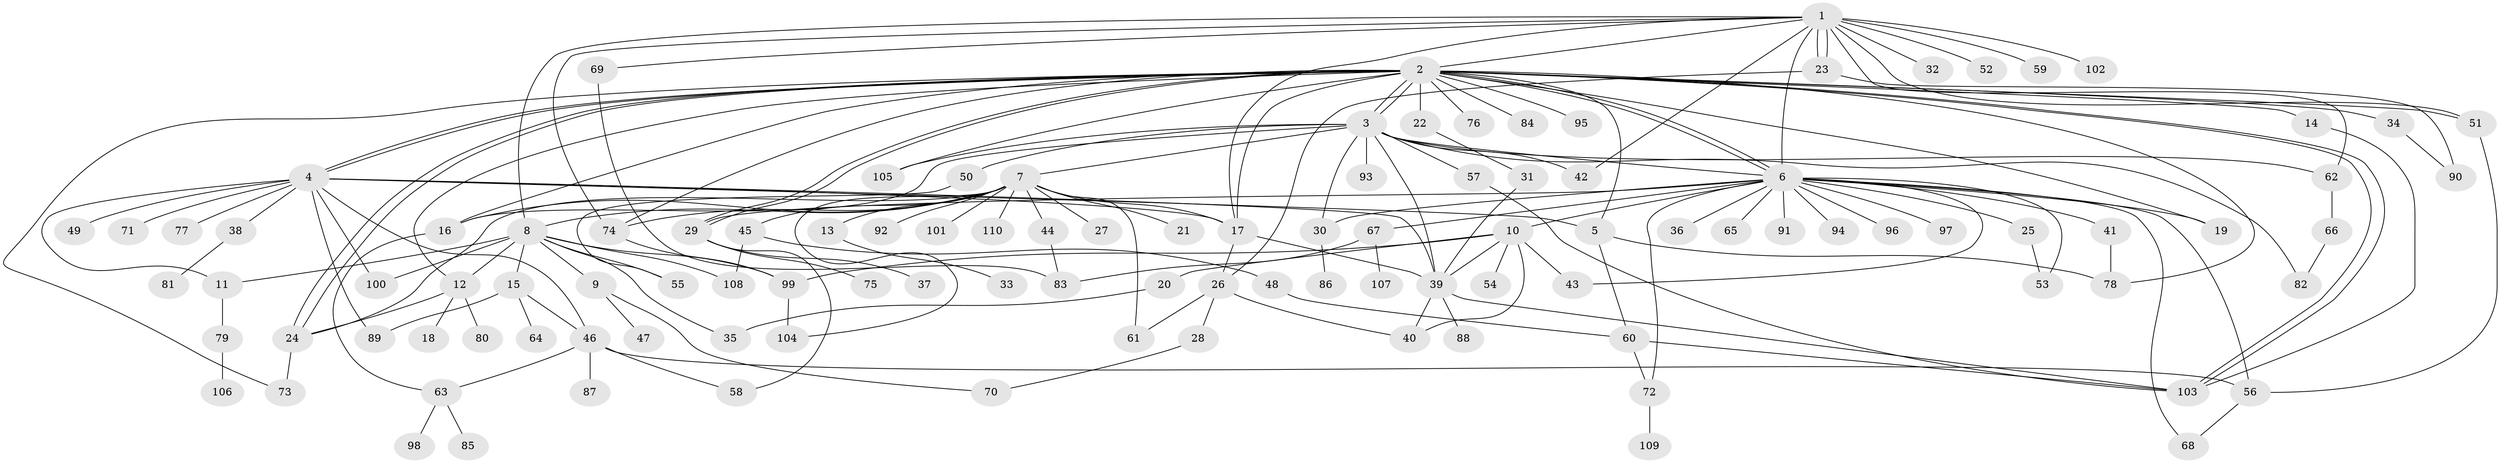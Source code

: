 // coarse degree distribution, {16: 0.011764705882352941, 26: 0.011764705882352941, 14: 0.011764705882352941, 13: 0.011764705882352941, 6: 0.047058823529411764, 21: 0.011764705882352941, 15: 0.011764705882352941, 11: 0.011764705882352941, 3: 0.12941176470588237, 4: 0.047058823529411764, 2: 0.27058823529411763, 1: 0.35294117647058826, 5: 0.058823529411764705, 8: 0.011764705882352941}
// Generated by graph-tools (version 1.1) at 2025/23/03/03/25 07:23:50]
// undirected, 110 vertices, 176 edges
graph export_dot {
graph [start="1"]
  node [color=gray90,style=filled];
  1;
  2;
  3;
  4;
  5;
  6;
  7;
  8;
  9;
  10;
  11;
  12;
  13;
  14;
  15;
  16;
  17;
  18;
  19;
  20;
  21;
  22;
  23;
  24;
  25;
  26;
  27;
  28;
  29;
  30;
  31;
  32;
  33;
  34;
  35;
  36;
  37;
  38;
  39;
  40;
  41;
  42;
  43;
  44;
  45;
  46;
  47;
  48;
  49;
  50;
  51;
  52;
  53;
  54;
  55;
  56;
  57;
  58;
  59;
  60;
  61;
  62;
  63;
  64;
  65;
  66;
  67;
  68;
  69;
  70;
  71;
  72;
  73;
  74;
  75;
  76;
  77;
  78;
  79;
  80;
  81;
  82;
  83;
  84;
  85;
  86;
  87;
  88;
  89;
  90;
  91;
  92;
  93;
  94;
  95;
  96;
  97;
  98;
  99;
  100;
  101;
  102;
  103;
  104;
  105;
  106;
  107;
  108;
  109;
  110;
  1 -- 2;
  1 -- 6;
  1 -- 8;
  1 -- 17;
  1 -- 23;
  1 -- 23;
  1 -- 32;
  1 -- 42;
  1 -- 51;
  1 -- 52;
  1 -- 59;
  1 -- 62;
  1 -- 69;
  1 -- 74;
  1 -- 102;
  2 -- 3;
  2 -- 3;
  2 -- 4;
  2 -- 4;
  2 -- 5;
  2 -- 6;
  2 -- 6;
  2 -- 12;
  2 -- 14;
  2 -- 16;
  2 -- 17;
  2 -- 19;
  2 -- 22;
  2 -- 24;
  2 -- 24;
  2 -- 29;
  2 -- 29;
  2 -- 34;
  2 -- 51;
  2 -- 73;
  2 -- 74;
  2 -- 76;
  2 -- 78;
  2 -- 84;
  2 -- 95;
  2 -- 103;
  2 -- 103;
  2 -- 105;
  3 -- 6;
  3 -- 7;
  3 -- 16;
  3 -- 30;
  3 -- 39;
  3 -- 42;
  3 -- 50;
  3 -- 57;
  3 -- 62;
  3 -- 82;
  3 -- 93;
  3 -- 105;
  4 -- 5;
  4 -- 11;
  4 -- 17;
  4 -- 38;
  4 -- 39;
  4 -- 46;
  4 -- 49;
  4 -- 71;
  4 -- 77;
  4 -- 89;
  4 -- 100;
  5 -- 60;
  5 -- 78;
  6 -- 10;
  6 -- 19;
  6 -- 25;
  6 -- 29;
  6 -- 30;
  6 -- 36;
  6 -- 41;
  6 -- 43;
  6 -- 53;
  6 -- 56;
  6 -- 65;
  6 -- 67;
  6 -- 68;
  6 -- 72;
  6 -- 91;
  6 -- 94;
  6 -- 96;
  6 -- 97;
  7 -- 8;
  7 -- 13;
  7 -- 16;
  7 -- 17;
  7 -- 21;
  7 -- 24;
  7 -- 27;
  7 -- 44;
  7 -- 45;
  7 -- 61;
  7 -- 74;
  7 -- 92;
  7 -- 101;
  7 -- 104;
  7 -- 110;
  8 -- 9;
  8 -- 11;
  8 -- 12;
  8 -- 15;
  8 -- 35;
  8 -- 55;
  8 -- 99;
  8 -- 100;
  8 -- 108;
  9 -- 47;
  9 -- 70;
  10 -- 20;
  10 -- 39;
  10 -- 40;
  10 -- 43;
  10 -- 54;
  10 -- 99;
  11 -- 79;
  12 -- 18;
  12 -- 24;
  12 -- 80;
  13 -- 33;
  14 -- 103;
  15 -- 46;
  15 -- 64;
  15 -- 89;
  16 -- 63;
  17 -- 26;
  17 -- 39;
  20 -- 35;
  22 -- 31;
  23 -- 26;
  23 -- 90;
  24 -- 73;
  25 -- 53;
  26 -- 28;
  26 -- 40;
  26 -- 61;
  28 -- 70;
  29 -- 37;
  29 -- 58;
  29 -- 75;
  30 -- 86;
  31 -- 39;
  34 -- 90;
  38 -- 81;
  39 -- 40;
  39 -- 88;
  39 -- 103;
  41 -- 78;
  44 -- 83;
  45 -- 48;
  45 -- 108;
  46 -- 56;
  46 -- 58;
  46 -- 63;
  46 -- 87;
  48 -- 60;
  50 -- 55;
  51 -- 56;
  56 -- 68;
  57 -- 103;
  60 -- 72;
  60 -- 103;
  62 -- 66;
  63 -- 85;
  63 -- 98;
  66 -- 82;
  67 -- 83;
  67 -- 107;
  69 -- 83;
  72 -- 109;
  74 -- 99;
  79 -- 106;
  99 -- 104;
}
